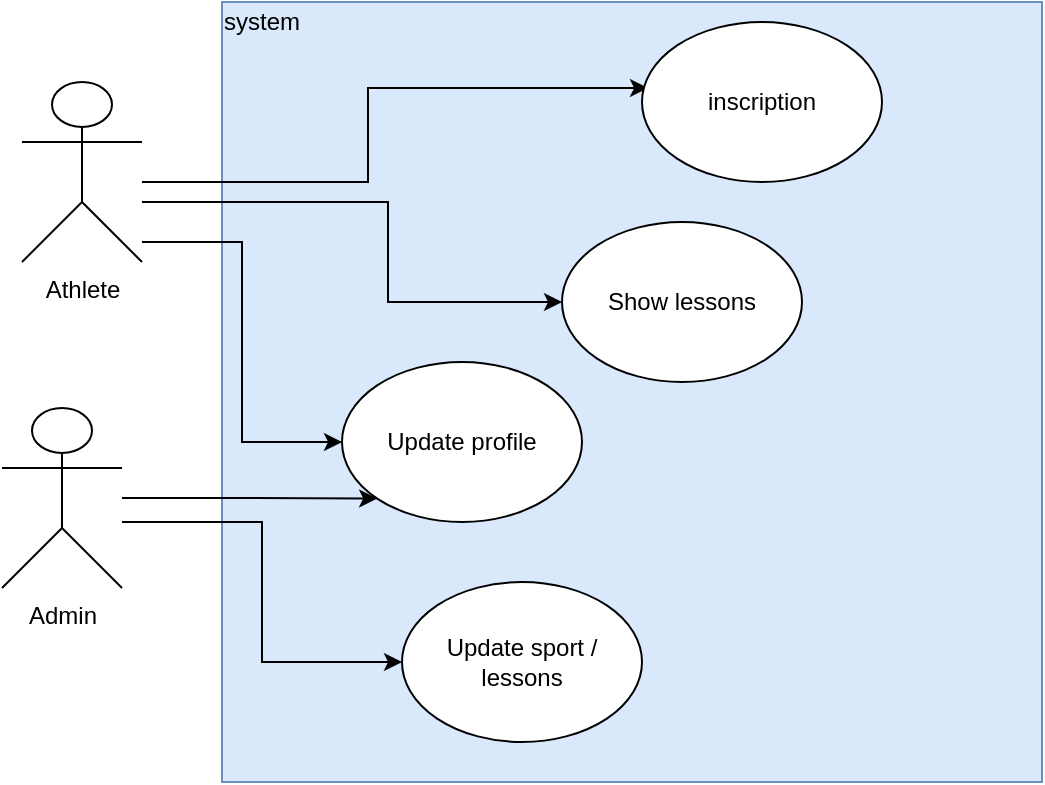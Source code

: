 <mxfile version="13.0.3" type="device"><diagram id="ENqZzfHyXsHnYJkauznO" name="Page-1"><mxGraphModel dx="868" dy="504" grid="1" gridSize="10" guides="1" tooltips="1" connect="1" arrows="1" fold="1" page="1" pageScale="1" pageWidth="827" pageHeight="1169" math="0" shadow="0"><root><mxCell id="0"/><mxCell id="1" parent="0"/><mxCell id="955mVF16fGfYycOVFEbb-4" value="" style="rounded=0;whiteSpace=wrap;html=1;fillColor=#dae8fc;strokeColor=#6c8ebf;" vertex="1" parent="1"><mxGeometry x="360" y="90" width="410" height="390" as="geometry"/></mxCell><mxCell id="955mVF16fGfYycOVFEbb-18" value="" style="edgeStyle=orthogonalEdgeStyle;rounded=0;orthogonalLoop=1;jettySize=auto;html=1;entryX=0.025;entryY=0.413;entryDx=0;entryDy=0;entryPerimeter=0;" edge="1" parent="1" source="955mVF16fGfYycOVFEbb-1" target="955mVF16fGfYycOVFEbb-13"><mxGeometry relative="1" as="geometry"><Array as="points"><mxPoint x="433" y="180"/></Array></mxGeometry></mxCell><mxCell id="955mVF16fGfYycOVFEbb-19" value="" style="edgeStyle=orthogonalEdgeStyle;rounded=0;orthogonalLoop=1;jettySize=auto;html=1;entryX=0;entryY=0.5;entryDx=0;entryDy=0;" edge="1" parent="1" source="955mVF16fGfYycOVFEbb-1" target="955mVF16fGfYycOVFEbb-17"><mxGeometry relative="1" as="geometry"><Array as="points"><mxPoint x="370" y="210"/><mxPoint x="370" y="310"/></Array></mxGeometry></mxCell><mxCell id="955mVF16fGfYycOVFEbb-1" value="Athlete" style="shape=umlActor;verticalLabelPosition=bottom;labelBackgroundColor=#ffffff;verticalAlign=top;html=1;outlineConnect=0;" vertex="1" parent="1"><mxGeometry x="260" y="130" width="60" height="90" as="geometry"/></mxCell><mxCell id="955mVF16fGfYycOVFEbb-5" value="system" style="text;html=1;strokeColor=none;fillColor=none;align=center;verticalAlign=middle;whiteSpace=wrap;rounded=0;" vertex="1" parent="1"><mxGeometry x="360" y="90" width="40" height="20" as="geometry"/></mxCell><mxCell id="955mVF16fGfYycOVFEbb-13" value="inscription" style="ellipse;whiteSpace=wrap;html=1;" vertex="1" parent="1"><mxGeometry x="570" y="100" width="120" height="80" as="geometry"/></mxCell><mxCell id="955mVF16fGfYycOVFEbb-14" value="Update sport / lessons" style="ellipse;whiteSpace=wrap;html=1;" vertex="1" parent="1"><mxGeometry x="450" y="380" width="120" height="80" as="geometry"/></mxCell><mxCell id="955mVF16fGfYycOVFEbb-22" value="" style="edgeStyle=orthogonalEdgeStyle;rounded=0;orthogonalLoop=1;jettySize=auto;html=1;entryX=0;entryY=1;entryDx=0;entryDy=0;" edge="1" parent="1" source="955mVF16fGfYycOVFEbb-15" target="955mVF16fGfYycOVFEbb-17"><mxGeometry relative="1" as="geometry"/></mxCell><mxCell id="955mVF16fGfYycOVFEbb-15" value="Admin" style="shape=umlActor;verticalLabelPosition=bottom;labelBackgroundColor=#ffffff;verticalAlign=top;html=1;outlineConnect=0;" vertex="1" parent="1"><mxGeometry x="250" y="293" width="60" height="90" as="geometry"/></mxCell><mxCell id="955mVF16fGfYycOVFEbb-17" value="Update profile" style="ellipse;whiteSpace=wrap;html=1;" vertex="1" parent="1"><mxGeometry x="420" y="270" width="120" height="80" as="geometry"/></mxCell><mxCell id="955mVF16fGfYycOVFEbb-23" value="" style="edgeStyle=orthogonalEdgeStyle;rounded=0;orthogonalLoop=1;jettySize=auto;html=1;entryX=0;entryY=0.5;entryDx=0;entryDy=0;" edge="1" parent="1" source="955mVF16fGfYycOVFEbb-15" target="955mVF16fGfYycOVFEbb-14"><mxGeometry relative="1" as="geometry"><mxPoint x="320" y="348" as="sourcePoint"/><mxPoint x="447.574" y="348.284" as="targetPoint"/><Array as="points"><mxPoint x="380" y="350"/><mxPoint x="380" y="420"/></Array></mxGeometry></mxCell><mxCell id="955mVF16fGfYycOVFEbb-24" value="Show lessons" style="ellipse;whiteSpace=wrap;html=1;" vertex="1" parent="1"><mxGeometry x="530" y="200" width="120" height="80" as="geometry"/></mxCell><mxCell id="955mVF16fGfYycOVFEbb-26" value="" style="edgeStyle=orthogonalEdgeStyle;rounded=0;orthogonalLoop=1;jettySize=auto;html=1;entryX=0;entryY=0.5;entryDx=0;entryDy=0;" edge="1" parent="1" source="955mVF16fGfYycOVFEbb-1" target="955mVF16fGfYycOVFEbb-24"><mxGeometry relative="1" as="geometry"><mxPoint x="330" y="190" as="sourcePoint"/><mxPoint x="583" y="143.04" as="targetPoint"/><Array as="points"><mxPoint x="443" y="190"/><mxPoint x="443" y="240"/></Array></mxGeometry></mxCell></root></mxGraphModel></diagram></mxfile>